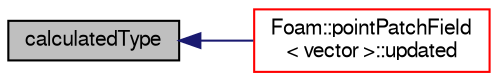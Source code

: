digraph "calculatedType"
{
  bgcolor="transparent";
  edge [fontname="FreeSans",fontsize="10",labelfontname="FreeSans",labelfontsize="10"];
  node [fontname="FreeSans",fontsize="10",shape=record];
  rankdir="LR";
  Node158 [label="calculatedType",height=0.2,width=0.4,color="black", fillcolor="grey75", style="filled", fontcolor="black"];
  Node158 -> Node159 [dir="back",color="midnightblue",fontsize="10",style="solid",fontname="FreeSans"];
  Node159 [label="Foam::pointPatchField\l\< vector \>::updated",height=0.2,width=0.4,color="red",URL="$a22946.html#adb515d6ca9be66613efaaeb72c9709db",tooltip="Return true if the boundary condition has already been updated. "];
}
